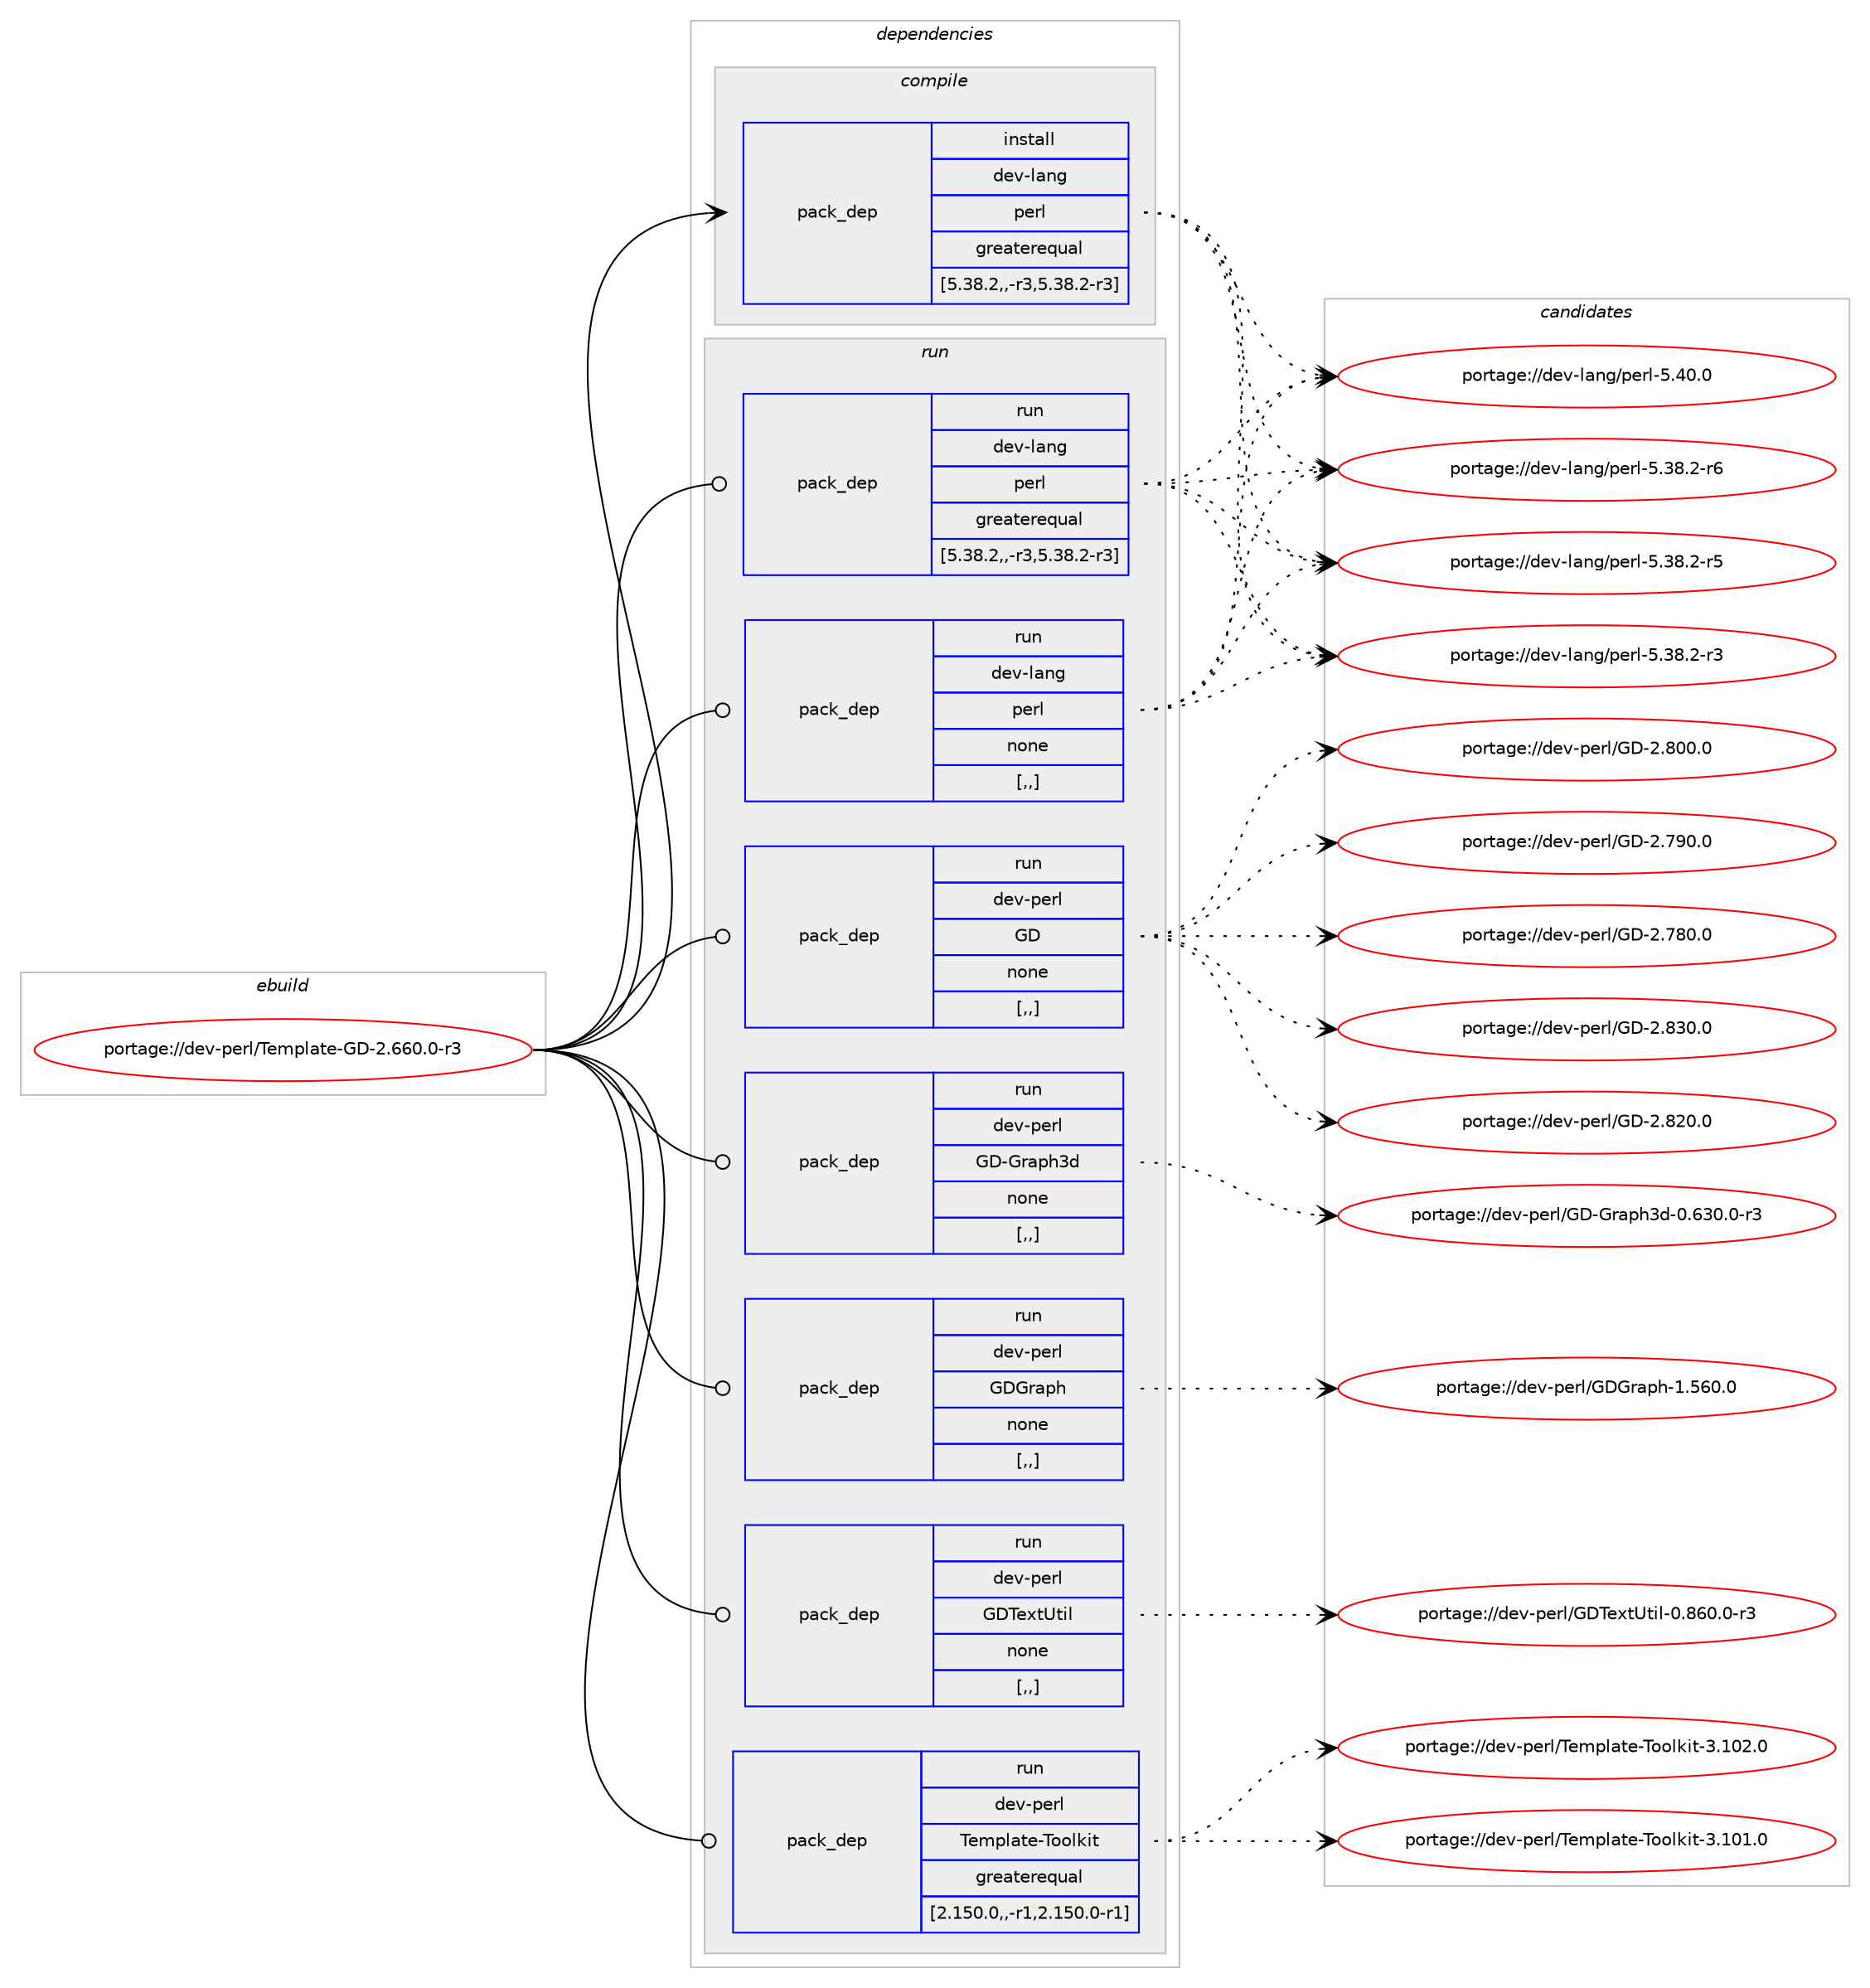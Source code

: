 digraph prolog {

# *************
# Graph options
# *************

newrank=true;
concentrate=true;
compound=true;
graph [rankdir=LR,fontname=Helvetica,fontsize=10,ranksep=1.5];#, ranksep=2.5, nodesep=0.2];
edge  [arrowhead=vee];
node  [fontname=Helvetica,fontsize=10];

# **********
# The ebuild
# **********

subgraph cluster_leftcol {
color=gray;
label=<<i>ebuild</i>>;
id [label="portage://dev-perl/Template-GD-2.660.0-r3", color=red, width=4, href="../dev-perl/Template-GD-2.660.0-r3.svg"];
}

# ****************
# The dependencies
# ****************

subgraph cluster_midcol {
color=gray;
label=<<i>dependencies</i>>;
subgraph cluster_compile {
fillcolor="#eeeeee";
style=filled;
label=<<i>compile</i>>;
subgraph pack105616 {
dependency136860 [label=<<TABLE BORDER="0" CELLBORDER="1" CELLSPACING="0" CELLPADDING="4" WIDTH="220"><TR><TD ROWSPAN="6" CELLPADDING="30">pack_dep</TD></TR><TR><TD WIDTH="110">install</TD></TR><TR><TD>dev-lang</TD></TR><TR><TD>perl</TD></TR><TR><TD>greaterequal</TD></TR><TR><TD>[5.38.2,,-r3,5.38.2-r3]</TD></TR></TABLE>>, shape=none, color=blue];
}
id:e -> dependency136860:w [weight=20,style="solid",arrowhead="vee"];
}
subgraph cluster_compileandrun {
fillcolor="#eeeeee";
style=filled;
label=<<i>compile and run</i>>;
}
subgraph cluster_run {
fillcolor="#eeeeee";
style=filled;
label=<<i>run</i>>;
subgraph pack105617 {
dependency136861 [label=<<TABLE BORDER="0" CELLBORDER="1" CELLSPACING="0" CELLPADDING="4" WIDTH="220"><TR><TD ROWSPAN="6" CELLPADDING="30">pack_dep</TD></TR><TR><TD WIDTH="110">run</TD></TR><TR><TD>dev-lang</TD></TR><TR><TD>perl</TD></TR><TR><TD>greaterequal</TD></TR><TR><TD>[5.38.2,,-r3,5.38.2-r3]</TD></TR></TABLE>>, shape=none, color=blue];
}
id:e -> dependency136861:w [weight=20,style="solid",arrowhead="odot"];
subgraph pack105618 {
dependency136862 [label=<<TABLE BORDER="0" CELLBORDER="1" CELLSPACING="0" CELLPADDING="4" WIDTH="220"><TR><TD ROWSPAN="6" CELLPADDING="30">pack_dep</TD></TR><TR><TD WIDTH="110">run</TD></TR><TR><TD>dev-lang</TD></TR><TR><TD>perl</TD></TR><TR><TD>none</TD></TR><TR><TD>[,,]</TD></TR></TABLE>>, shape=none, color=blue];
}
id:e -> dependency136862:w [weight=20,style="solid",arrowhead="odot"];
subgraph pack105619 {
dependency136863 [label=<<TABLE BORDER="0" CELLBORDER="1" CELLSPACING="0" CELLPADDING="4" WIDTH="220"><TR><TD ROWSPAN="6" CELLPADDING="30">pack_dep</TD></TR><TR><TD WIDTH="110">run</TD></TR><TR><TD>dev-perl</TD></TR><TR><TD>GD</TD></TR><TR><TD>none</TD></TR><TR><TD>[,,]</TD></TR></TABLE>>, shape=none, color=blue];
}
id:e -> dependency136863:w [weight=20,style="solid",arrowhead="odot"];
subgraph pack105620 {
dependency136864 [label=<<TABLE BORDER="0" CELLBORDER="1" CELLSPACING="0" CELLPADDING="4" WIDTH="220"><TR><TD ROWSPAN="6" CELLPADDING="30">pack_dep</TD></TR><TR><TD WIDTH="110">run</TD></TR><TR><TD>dev-perl</TD></TR><TR><TD>GD-Graph3d</TD></TR><TR><TD>none</TD></TR><TR><TD>[,,]</TD></TR></TABLE>>, shape=none, color=blue];
}
id:e -> dependency136864:w [weight=20,style="solid",arrowhead="odot"];
subgraph pack105621 {
dependency136865 [label=<<TABLE BORDER="0" CELLBORDER="1" CELLSPACING="0" CELLPADDING="4" WIDTH="220"><TR><TD ROWSPAN="6" CELLPADDING="30">pack_dep</TD></TR><TR><TD WIDTH="110">run</TD></TR><TR><TD>dev-perl</TD></TR><TR><TD>GDGraph</TD></TR><TR><TD>none</TD></TR><TR><TD>[,,]</TD></TR></TABLE>>, shape=none, color=blue];
}
id:e -> dependency136865:w [weight=20,style="solid",arrowhead="odot"];
subgraph pack105622 {
dependency136866 [label=<<TABLE BORDER="0" CELLBORDER="1" CELLSPACING="0" CELLPADDING="4" WIDTH="220"><TR><TD ROWSPAN="6" CELLPADDING="30">pack_dep</TD></TR><TR><TD WIDTH="110">run</TD></TR><TR><TD>dev-perl</TD></TR><TR><TD>GDTextUtil</TD></TR><TR><TD>none</TD></TR><TR><TD>[,,]</TD></TR></TABLE>>, shape=none, color=blue];
}
id:e -> dependency136866:w [weight=20,style="solid",arrowhead="odot"];
subgraph pack105623 {
dependency136867 [label=<<TABLE BORDER="0" CELLBORDER="1" CELLSPACING="0" CELLPADDING="4" WIDTH="220"><TR><TD ROWSPAN="6" CELLPADDING="30">pack_dep</TD></TR><TR><TD WIDTH="110">run</TD></TR><TR><TD>dev-perl</TD></TR><TR><TD>Template-Toolkit</TD></TR><TR><TD>greaterequal</TD></TR><TR><TD>[2.150.0,,-r1,2.150.0-r1]</TD></TR></TABLE>>, shape=none, color=blue];
}
id:e -> dependency136867:w [weight=20,style="solid",arrowhead="odot"];
}
}

# **************
# The candidates
# **************

subgraph cluster_choices {
rank=same;
color=gray;
label=<<i>candidates</i>>;

subgraph choice105616 {
color=black;
nodesep=1;
choice10010111845108971101034711210111410845534652484648 [label="portage://dev-lang/perl-5.40.0", color=red, width=4,href="../dev-lang/perl-5.40.0.svg"];
choice100101118451089711010347112101114108455346515646504511454 [label="portage://dev-lang/perl-5.38.2-r6", color=red, width=4,href="../dev-lang/perl-5.38.2-r6.svg"];
choice100101118451089711010347112101114108455346515646504511453 [label="portage://dev-lang/perl-5.38.2-r5", color=red, width=4,href="../dev-lang/perl-5.38.2-r5.svg"];
choice100101118451089711010347112101114108455346515646504511451 [label="portage://dev-lang/perl-5.38.2-r3", color=red, width=4,href="../dev-lang/perl-5.38.2-r3.svg"];
dependency136860:e -> choice10010111845108971101034711210111410845534652484648:w [style=dotted,weight="100"];
dependency136860:e -> choice100101118451089711010347112101114108455346515646504511454:w [style=dotted,weight="100"];
dependency136860:e -> choice100101118451089711010347112101114108455346515646504511453:w [style=dotted,weight="100"];
dependency136860:e -> choice100101118451089711010347112101114108455346515646504511451:w [style=dotted,weight="100"];
}
subgraph choice105617 {
color=black;
nodesep=1;
choice10010111845108971101034711210111410845534652484648 [label="portage://dev-lang/perl-5.40.0", color=red, width=4,href="../dev-lang/perl-5.40.0.svg"];
choice100101118451089711010347112101114108455346515646504511454 [label="portage://dev-lang/perl-5.38.2-r6", color=red, width=4,href="../dev-lang/perl-5.38.2-r6.svg"];
choice100101118451089711010347112101114108455346515646504511453 [label="portage://dev-lang/perl-5.38.2-r5", color=red, width=4,href="../dev-lang/perl-5.38.2-r5.svg"];
choice100101118451089711010347112101114108455346515646504511451 [label="portage://dev-lang/perl-5.38.2-r3", color=red, width=4,href="../dev-lang/perl-5.38.2-r3.svg"];
dependency136861:e -> choice10010111845108971101034711210111410845534652484648:w [style=dotted,weight="100"];
dependency136861:e -> choice100101118451089711010347112101114108455346515646504511454:w [style=dotted,weight="100"];
dependency136861:e -> choice100101118451089711010347112101114108455346515646504511453:w [style=dotted,weight="100"];
dependency136861:e -> choice100101118451089711010347112101114108455346515646504511451:w [style=dotted,weight="100"];
}
subgraph choice105618 {
color=black;
nodesep=1;
choice10010111845108971101034711210111410845534652484648 [label="portage://dev-lang/perl-5.40.0", color=red, width=4,href="../dev-lang/perl-5.40.0.svg"];
choice100101118451089711010347112101114108455346515646504511454 [label="portage://dev-lang/perl-5.38.2-r6", color=red, width=4,href="../dev-lang/perl-5.38.2-r6.svg"];
choice100101118451089711010347112101114108455346515646504511453 [label="portage://dev-lang/perl-5.38.2-r5", color=red, width=4,href="../dev-lang/perl-5.38.2-r5.svg"];
choice100101118451089711010347112101114108455346515646504511451 [label="portage://dev-lang/perl-5.38.2-r3", color=red, width=4,href="../dev-lang/perl-5.38.2-r3.svg"];
dependency136862:e -> choice10010111845108971101034711210111410845534652484648:w [style=dotted,weight="100"];
dependency136862:e -> choice100101118451089711010347112101114108455346515646504511454:w [style=dotted,weight="100"];
dependency136862:e -> choice100101118451089711010347112101114108455346515646504511453:w [style=dotted,weight="100"];
dependency136862:e -> choice100101118451089711010347112101114108455346515646504511451:w [style=dotted,weight="100"];
}
subgraph choice105619 {
color=black;
nodesep=1;
choice100101118451121011141084771684550465651484648 [label="portage://dev-perl/GD-2.830.0", color=red, width=4,href="../dev-perl/GD-2.830.0.svg"];
choice100101118451121011141084771684550465650484648 [label="portage://dev-perl/GD-2.820.0", color=red, width=4,href="../dev-perl/GD-2.820.0.svg"];
choice100101118451121011141084771684550465648484648 [label="portage://dev-perl/GD-2.800.0", color=red, width=4,href="../dev-perl/GD-2.800.0.svg"];
choice100101118451121011141084771684550465557484648 [label="portage://dev-perl/GD-2.790.0", color=red, width=4,href="../dev-perl/GD-2.790.0.svg"];
choice100101118451121011141084771684550465556484648 [label="portage://dev-perl/GD-2.780.0", color=red, width=4,href="../dev-perl/GD-2.780.0.svg"];
dependency136863:e -> choice100101118451121011141084771684550465651484648:w [style=dotted,weight="100"];
dependency136863:e -> choice100101118451121011141084771684550465650484648:w [style=dotted,weight="100"];
dependency136863:e -> choice100101118451121011141084771684550465648484648:w [style=dotted,weight="100"];
dependency136863:e -> choice100101118451121011141084771684550465557484648:w [style=dotted,weight="100"];
dependency136863:e -> choice100101118451121011141084771684550465556484648:w [style=dotted,weight="100"];
}
subgraph choice105620 {
color=black;
nodesep=1;
choice100101118451121011141084771684571114971121045110045484654514846484511451 [label="portage://dev-perl/GD-Graph3d-0.630.0-r3", color=red, width=4,href="../dev-perl/GD-Graph3d-0.630.0-r3.svg"];
dependency136864:e -> choice100101118451121011141084771684571114971121045110045484654514846484511451:w [style=dotted,weight="100"];
}
subgraph choice105621 {
color=black;
nodesep=1;
choice1001011184511210111410847716871114971121044549465354484648 [label="portage://dev-perl/GDGraph-1.560.0", color=red, width=4,href="../dev-perl/GDGraph-1.560.0.svg"];
dependency136865:e -> choice1001011184511210111410847716871114971121044549465354484648:w [style=dotted,weight="100"];
}
subgraph choice105622 {
color=black;
nodesep=1;
choice10010111845112101114108477168841011201168511610510845484656544846484511451 [label="portage://dev-perl/GDTextUtil-0.860.0-r3", color=red, width=4,href="../dev-perl/GDTextUtil-0.860.0-r3.svg"];
dependency136866:e -> choice10010111845112101114108477168841011201168511610510845484656544846484511451:w [style=dotted,weight="100"];
}
subgraph choice105623 {
color=black;
nodesep=1;
choice1001011184511210111410847841011091121089711610145841111111081071051164551464948504648 [label="portage://dev-perl/Template-Toolkit-3.102.0", color=red, width=4,href="../dev-perl/Template-Toolkit-3.102.0.svg"];
choice1001011184511210111410847841011091121089711610145841111111081071051164551464948494648 [label="portage://dev-perl/Template-Toolkit-3.101.0", color=red, width=4,href="../dev-perl/Template-Toolkit-3.101.0.svg"];
dependency136867:e -> choice1001011184511210111410847841011091121089711610145841111111081071051164551464948504648:w [style=dotted,weight="100"];
dependency136867:e -> choice1001011184511210111410847841011091121089711610145841111111081071051164551464948494648:w [style=dotted,weight="100"];
}
}

}
